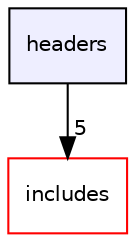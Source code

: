 digraph "headers" {
  compound=true
  node [ fontsize="10", fontname="Helvetica"];
  edge [ labelfontsize="10", labelfontname="Helvetica"];
  dir_7f57b1e41c5acd0e859ae5f3a2b075a9 [shape=box, label="headers", style="filled", fillcolor="#eeeeff", pencolor="black", URL="dir_7f57b1e41c5acd0e859ae5f3a2b075a9.html"];
  dir_09e761304027c904456130627fd4dcf5 [shape=box label="includes" fillcolor="white" style="filled" color="red" URL="dir_09e761304027c904456130627fd4dcf5.html"];
  dir_7f57b1e41c5acd0e859ae5f3a2b075a9->dir_09e761304027c904456130627fd4dcf5 [headlabel="5", labeldistance=1.5 headhref="dir_000000_000001.html"];
}
